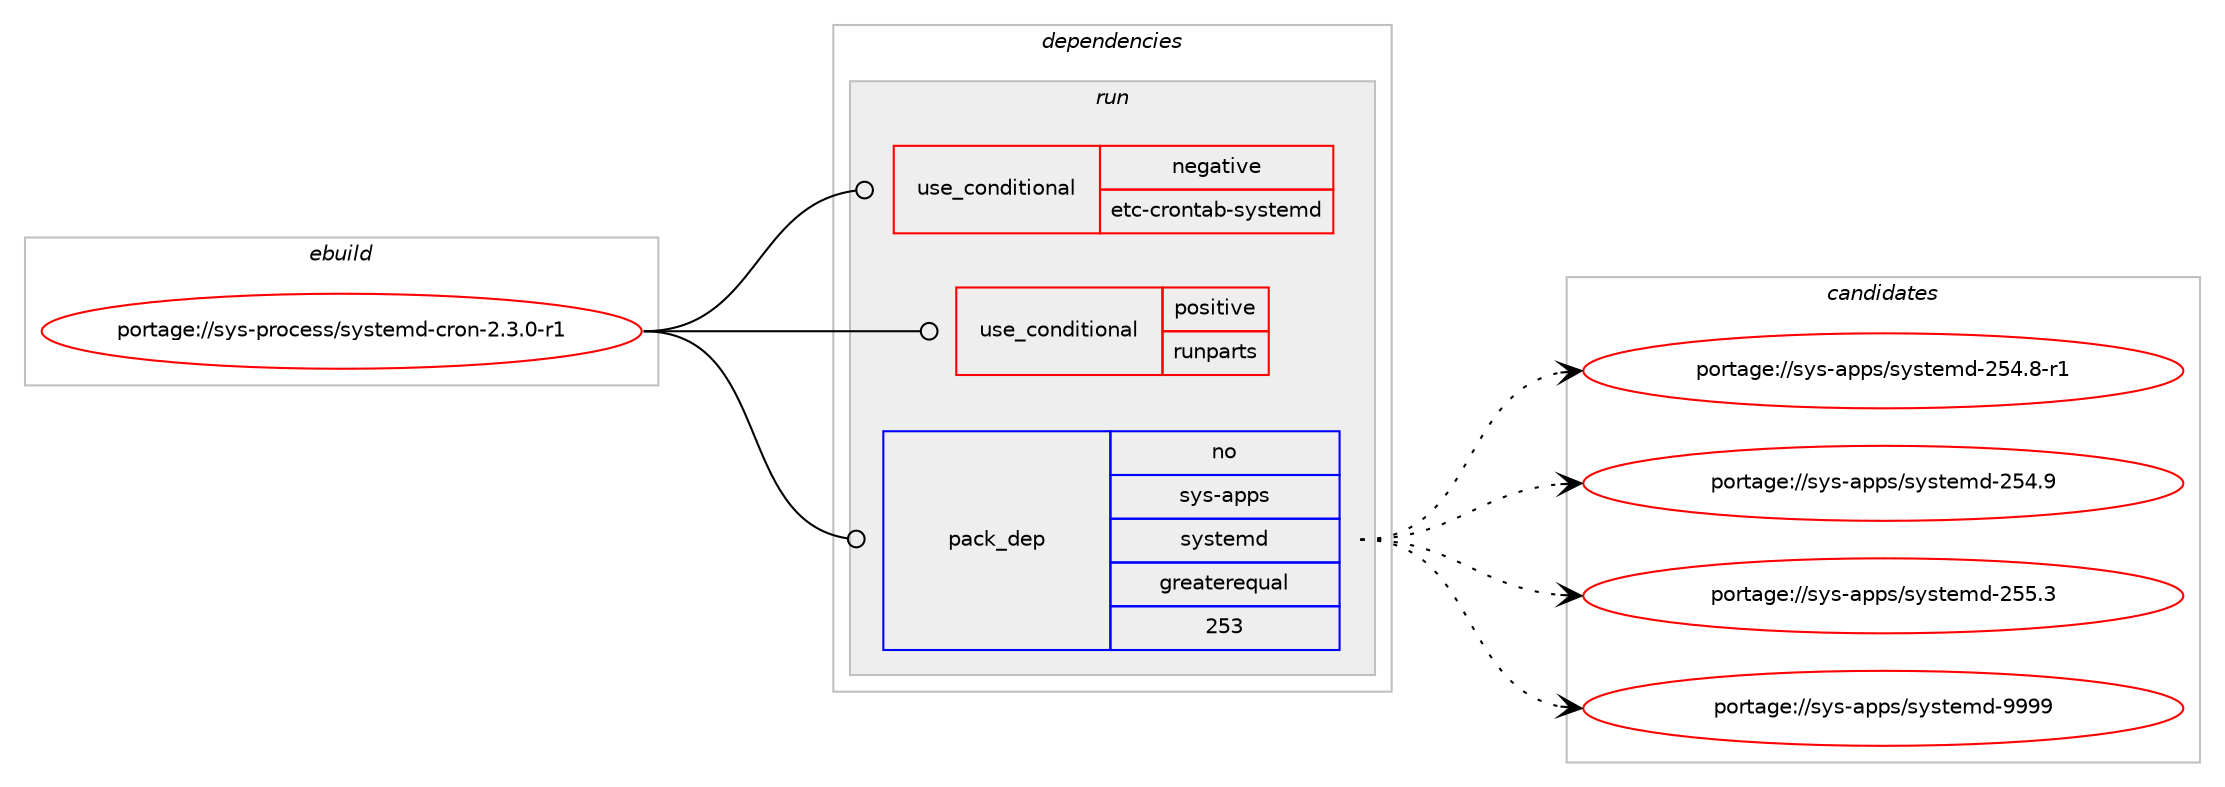 digraph prolog {

# *************
# Graph options
# *************

newrank=true;
concentrate=true;
compound=true;
graph [rankdir=LR,fontname=Helvetica,fontsize=10,ranksep=1.5];#, ranksep=2.5, nodesep=0.2];
edge  [arrowhead=vee];
node  [fontname=Helvetica,fontsize=10];

# **********
# The ebuild
# **********

subgraph cluster_leftcol {
color=gray;
rank=same;
label=<<i>ebuild</i>>;
id [label="portage://sys-process/systemd-cron-2.3.0-r1", color=red, width=4, href="../sys-process/systemd-cron-2.3.0-r1.svg"];
}

# ****************
# The dependencies
# ****************

subgraph cluster_midcol {
color=gray;
label=<<i>dependencies</i>>;
subgraph cluster_compile {
fillcolor="#eeeeee";
style=filled;
label=<<i>compile</i>>;
# *** BEGIN UNKNOWN DEPENDENCY TYPE (TODO) ***
# id -> package_dependency(portage://sys-process/systemd-cron-2.3.0-r1,install,no,sys-process,cronbase,none,[,,],[],[])
# *** END UNKNOWN DEPENDENCY TYPE (TODO) ***

}
subgraph cluster_compileandrun {
fillcolor="#eeeeee";
style=filled;
label=<<i>compile and run</i>>;
}
subgraph cluster_run {
fillcolor="#eeeeee";
style=filled;
label=<<i>run</i>>;
subgraph cond16534 {
dependency24678 [label=<<TABLE BORDER="0" CELLBORDER="1" CELLSPACING="0" CELLPADDING="4"><TR><TD ROWSPAN="3" CELLPADDING="10">use_conditional</TD></TR><TR><TD>negative</TD></TR><TR><TD>etc-crontab-systemd</TD></TR></TABLE>>, shape=none, color=red];
# *** BEGIN UNKNOWN DEPENDENCY TYPE (TODO) ***
# dependency24678 -> package_dependency(portage://sys-process/systemd-cron-2.3.0-r1,run,weak,sys-process,dcron,none,[,,],[],[])
# *** END UNKNOWN DEPENDENCY TYPE (TODO) ***

}
id:e -> dependency24678:w [weight=20,style="solid",arrowhead="odot"];
subgraph cond16535 {
dependency24679 [label=<<TABLE BORDER="0" CELLBORDER="1" CELLSPACING="0" CELLPADDING="4"><TR><TD ROWSPAN="3" CELLPADDING="10">use_conditional</TD></TR><TR><TD>positive</TD></TR><TR><TD>runparts</TD></TR></TABLE>>, shape=none, color=red];
# *** BEGIN UNKNOWN DEPENDENCY TYPE (TODO) ***
# dependency24679 -> package_dependency(portage://sys-process/systemd-cron-2.3.0-r1,run,no,sys-apps,debianutils,none,[,,],[],[])
# *** END UNKNOWN DEPENDENCY TYPE (TODO) ***

}
id:e -> dependency24679:w [weight=20,style="solid",arrowhead="odot"];
# *** BEGIN UNKNOWN DEPENDENCY TYPE (TODO) ***
# id -> package_dependency(portage://sys-process/systemd-cron-2.3.0-r1,run,no,acct-group,_cron-failure,none,[,,],[],[])
# *** END UNKNOWN DEPENDENCY TYPE (TODO) ***

# *** BEGIN UNKNOWN DEPENDENCY TYPE (TODO) ***
# id -> package_dependency(portage://sys-process/systemd-cron-2.3.0-r1,run,no,acct-user,_cron-failure,none,[,,],[],[])
# *** END UNKNOWN DEPENDENCY TYPE (TODO) ***

# *** BEGIN UNKNOWN DEPENDENCY TYPE (TODO) ***
# id -> package_dependency(portage://sys-process/systemd-cron-2.3.0-r1,run,no,dev-libs,openssl,none,[,,],[],[])
# *** END UNKNOWN DEPENDENCY TYPE (TODO) ***

subgraph pack7928 {
dependency24680 [label=<<TABLE BORDER="0" CELLBORDER="1" CELLSPACING="0" CELLPADDING="4" WIDTH="220"><TR><TD ROWSPAN="6" CELLPADDING="30">pack_dep</TD></TR><TR><TD WIDTH="110">no</TD></TR><TR><TD>sys-apps</TD></TR><TR><TD>systemd</TD></TR><TR><TD>greaterequal</TD></TR><TR><TD>253</TD></TR></TABLE>>, shape=none, color=blue];
}
id:e -> dependency24680:w [weight=20,style="solid",arrowhead="odot"];
# *** BEGIN UNKNOWN DEPENDENCY TYPE (TODO) ***
# id -> package_dependency(portage://sys-process/systemd-cron-2.3.0-r1,run,no,sys-process,cronbase,none,[,,],[],[])
# *** END UNKNOWN DEPENDENCY TYPE (TODO) ***

# *** BEGIN UNKNOWN DEPENDENCY TYPE (TODO) ***
# id -> package_dependency(portage://sys-process/systemd-cron-2.3.0-r1,run,weak,sys-process,cronie,none,[,,],[],[use(enable(anacron),none)])
# *** END UNKNOWN DEPENDENCY TYPE (TODO) ***

}
}

# **************
# The candidates
# **************

subgraph cluster_choices {
rank=same;
color=gray;
label=<<i>candidates</i>>;

subgraph choice7928 {
color=black;
nodesep=1;
choice1151211154597112112115471151211151161011091004550535246564511449 [label="portage://sys-apps/systemd-254.8-r1", color=red, width=4,href="../sys-apps/systemd-254.8-r1.svg"];
choice115121115459711211211547115121115116101109100455053524657 [label="portage://sys-apps/systemd-254.9", color=red, width=4,href="../sys-apps/systemd-254.9.svg"];
choice115121115459711211211547115121115116101109100455053534651 [label="portage://sys-apps/systemd-255.3", color=red, width=4,href="../sys-apps/systemd-255.3.svg"];
choice1151211154597112112115471151211151161011091004557575757 [label="portage://sys-apps/systemd-9999", color=red, width=4,href="../sys-apps/systemd-9999.svg"];
dependency24680:e -> choice1151211154597112112115471151211151161011091004550535246564511449:w [style=dotted,weight="100"];
dependency24680:e -> choice115121115459711211211547115121115116101109100455053524657:w [style=dotted,weight="100"];
dependency24680:e -> choice115121115459711211211547115121115116101109100455053534651:w [style=dotted,weight="100"];
dependency24680:e -> choice1151211154597112112115471151211151161011091004557575757:w [style=dotted,weight="100"];
}
}

}
